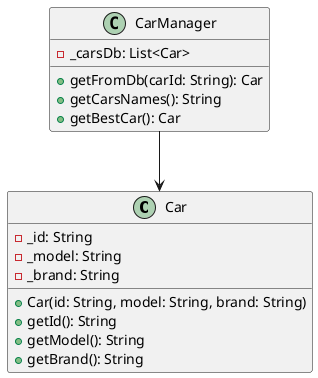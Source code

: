 @startuml

class Car {
    - _id: String
    - _model: String
    - _brand: String
    + Car(id: String, model: String, brand: String)
    + getId(): String
    + getModel(): String
    + getBrand(): String
}

class CarManager {
    - _carsDb: List<Car>
    + getFromDb(carId: String): Car
    + getCarsNames(): String
    + getBestCar(): Car
}

CarManager --> Car

@enduml